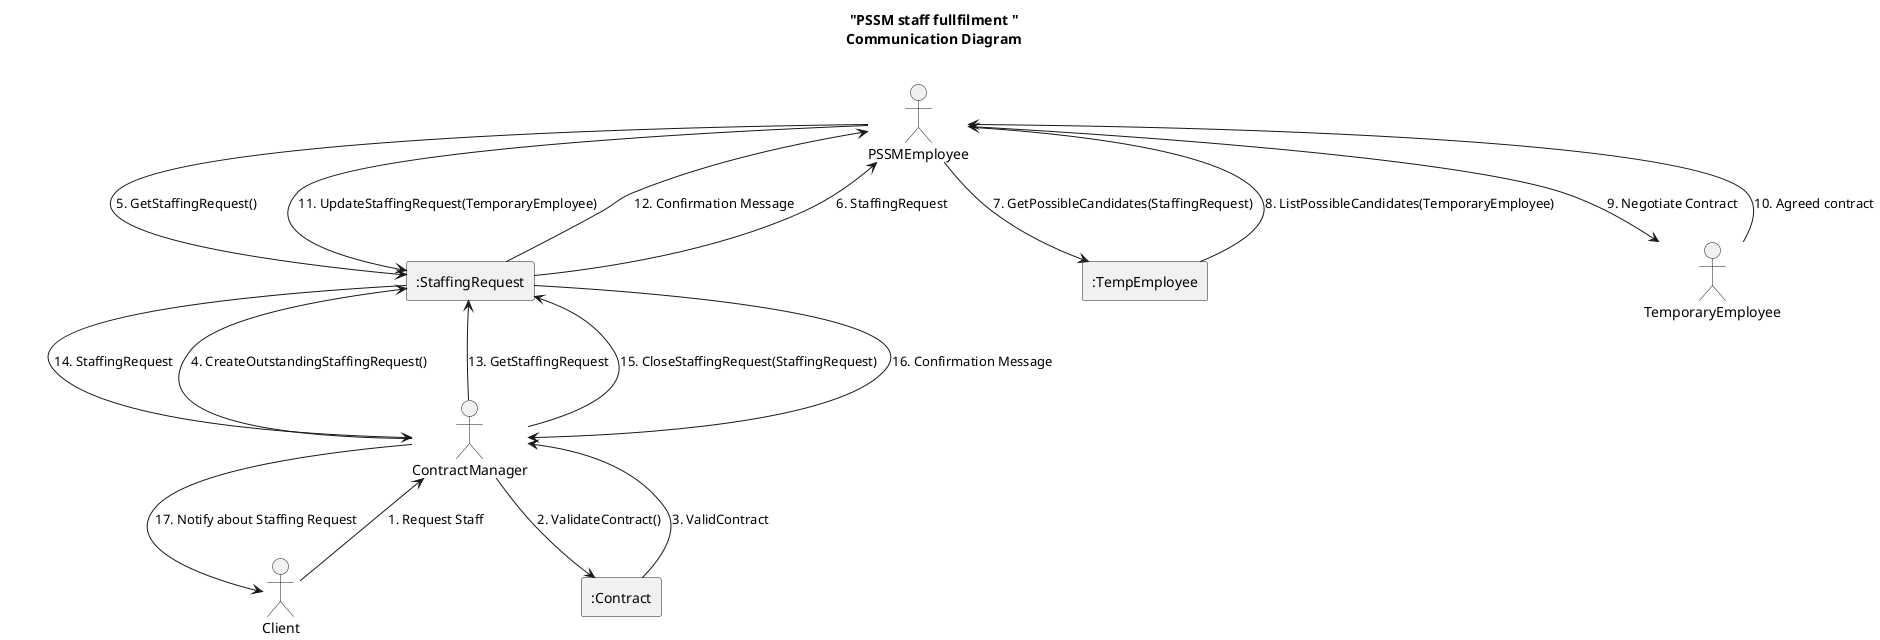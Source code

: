 @startuml
skinparam monochrome true
'left to right direction
title "PSSM staff fullfilment "\nCommunication Diagram\n

:Client: as C
:ContractManager: as CM

rectangle ":Contract" as CO


C -> CM : "1. Request Staff"
CM -> CO: "2. ValidateContract()"
CO --> CM : "3. ValidContract"



rectangle ":StaffingRequest" as SR
CM -> SR : "4. CreateOutstandingStaffingRequest()"

:PSSMEmployee: as PE
:TemporaryEmployee: as TE
rectangle ":TempEmployee" as TEC
PE -> SR : "5. GetStaffingRequest()"
SR -down-> PE : "6. StaffingRequest"
PE -> TEC : "7. GetPossibleCandidates(StaffingRequest)"
TEC -down-> PE : "8. ListPossibleCandidates(TemporaryEmployee)"
PE -> TE : "9. Negotiate Contract"
TE -down-> PE : "10. Agreed contract"
PE -> SR : "11. UpdateStaffingRequest(TemporaryEmployee)"
SR -up-> PE : "12. Confirmation Message"

CM -> SR: "13. GetStaffingRequest"
SR -down-> CM: "14. StaffingRequest"
CM -> SR : "15. CloseStaffingRequest(StaffingRequest)"
SR -up-> CM : "16. Confirmation Message"
CM --> C: "17. Notify about Staffing Request"


@enduml
